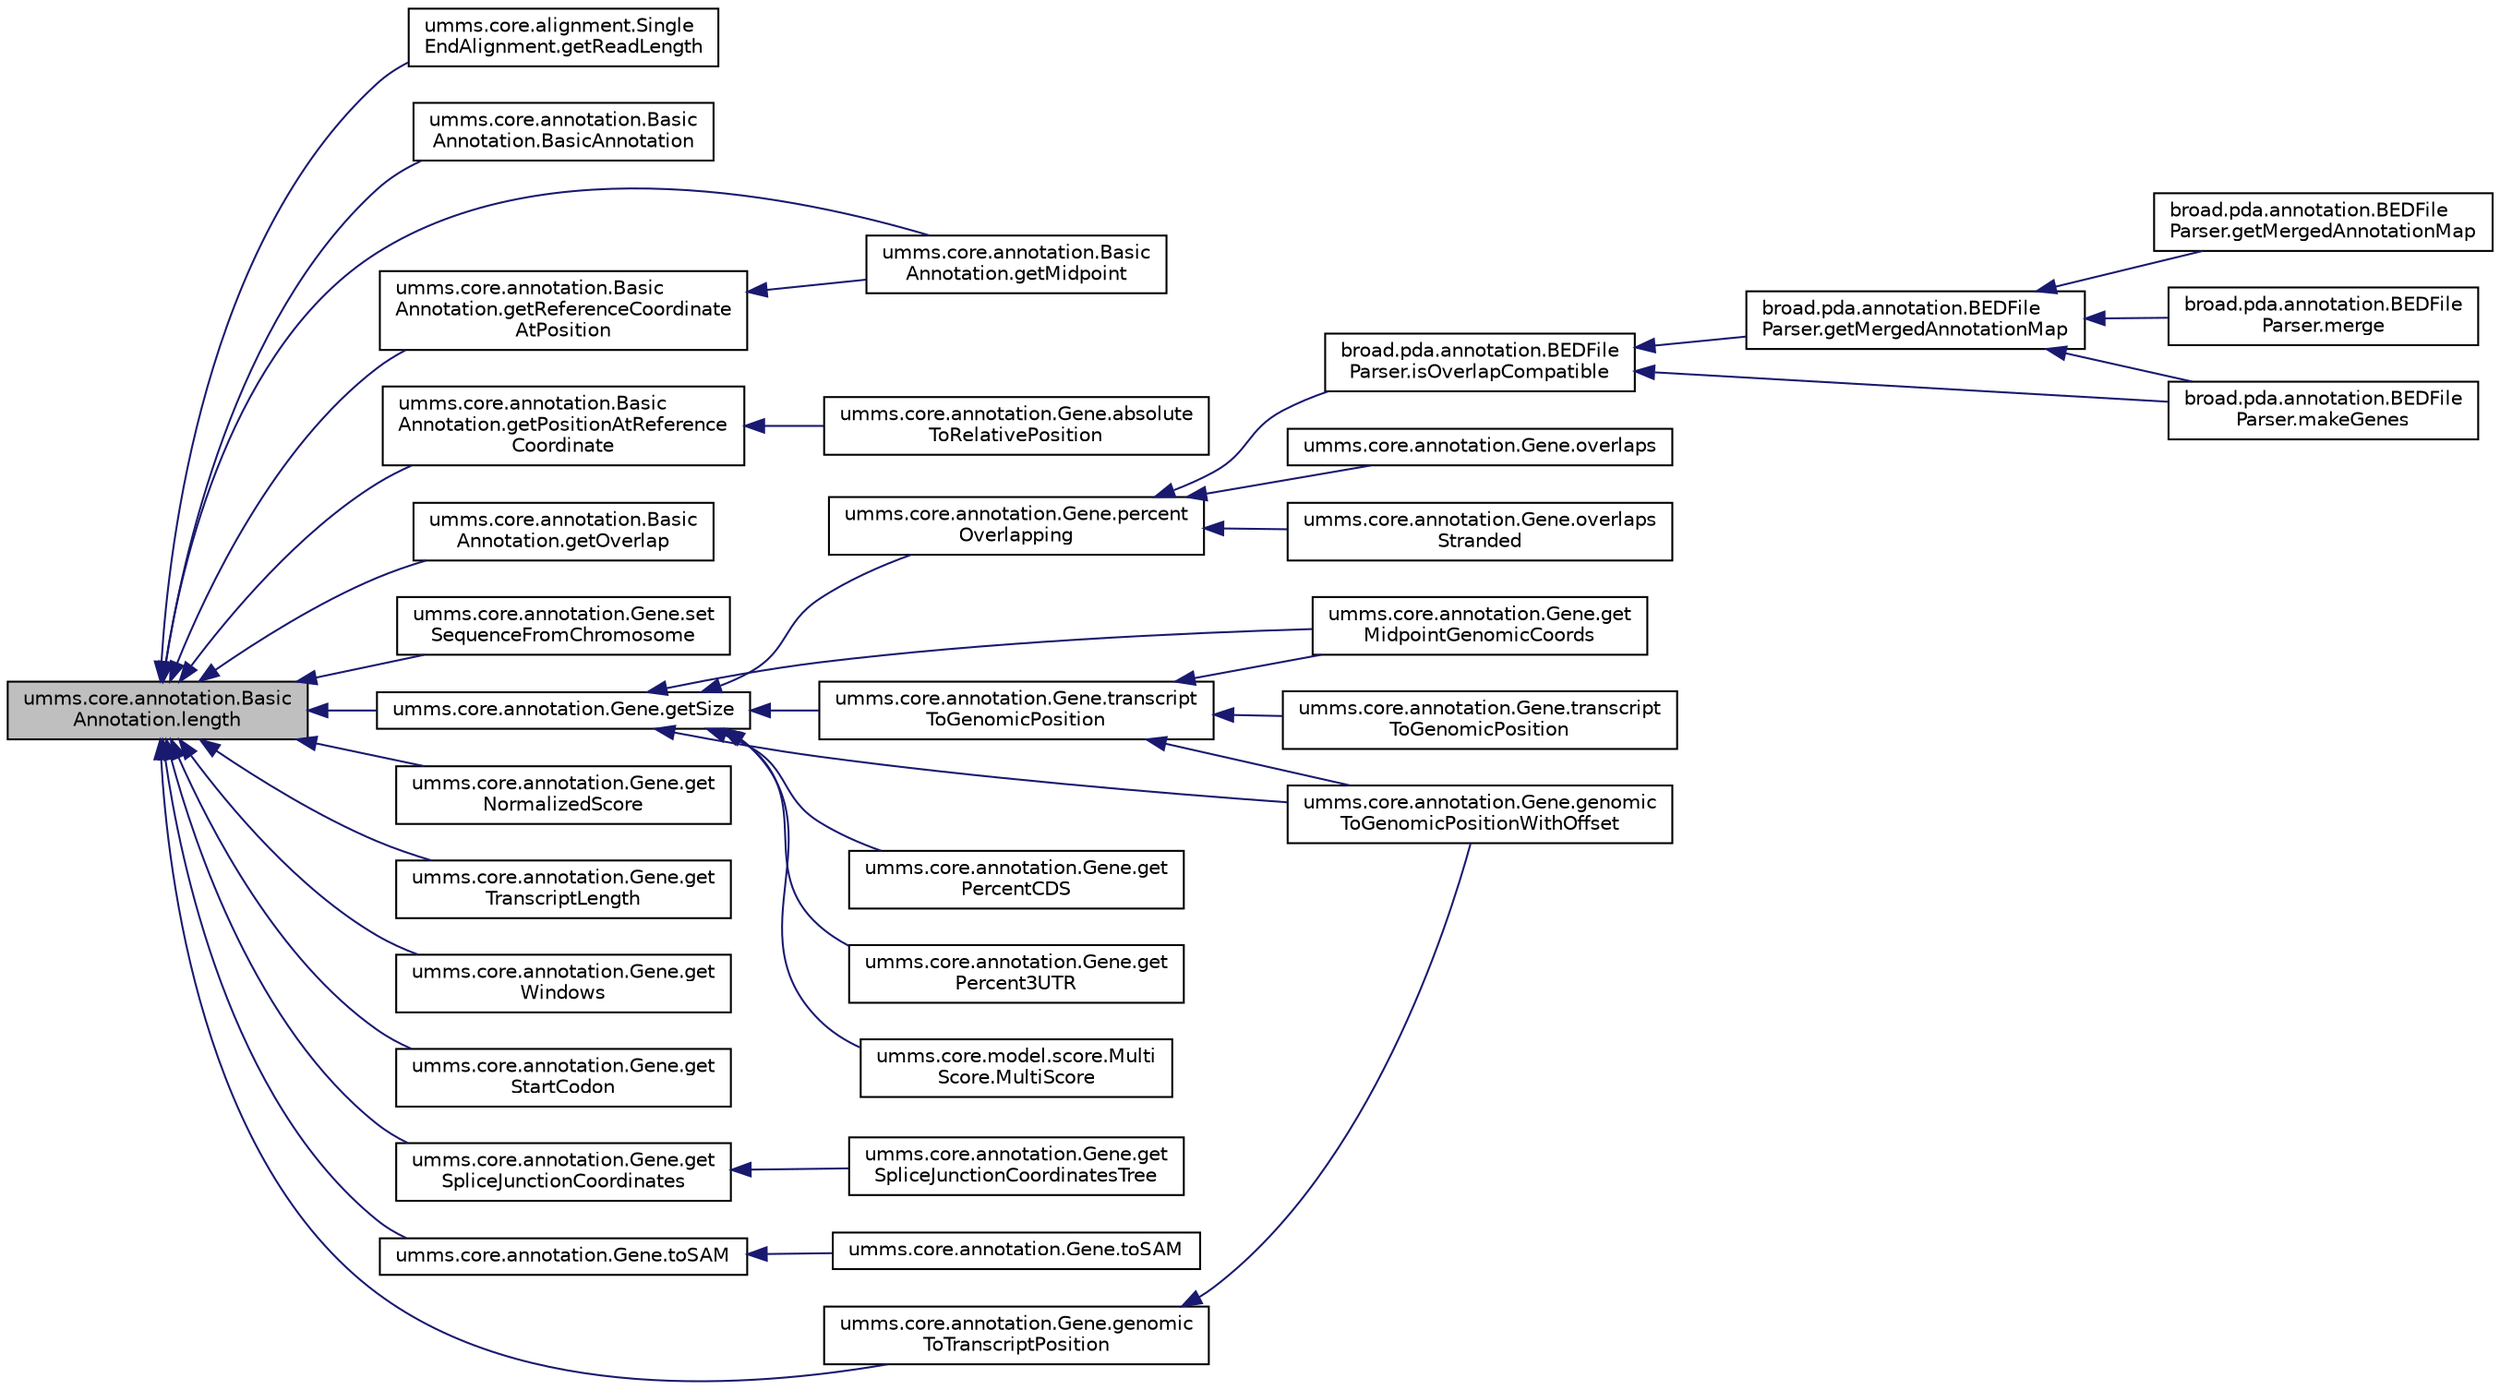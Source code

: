 digraph "umms.core.annotation.BasicAnnotation.length"
{
  edge [fontname="Helvetica",fontsize="10",labelfontname="Helvetica",labelfontsize="10"];
  node [fontname="Helvetica",fontsize="10",shape=record];
  rankdir="LR";
  Node1 [label="umms.core.annotation.Basic\lAnnotation.length",height=0.2,width=0.4,color="black", fillcolor="grey75", style="filled" fontcolor="black"];
  Node1 -> Node2 [dir="back",color="midnightblue",fontsize="10",style="solid",fontname="Helvetica"];
  Node2 [label="umms.core.alignment.Single\lEndAlignment.getReadLength",height=0.2,width=0.4,color="black", fillcolor="white", style="filled",URL="$classumms_1_1core_1_1alignment_1_1_single_end_alignment.html#a7947c9515e3e23e7edf4e16249f3d394"];
  Node1 -> Node3 [dir="back",color="midnightblue",fontsize="10",style="solid",fontname="Helvetica"];
  Node3 [label="umms.core.annotation.Basic\lAnnotation.BasicAnnotation",height=0.2,width=0.4,color="black", fillcolor="white", style="filled",URL="$classumms_1_1core_1_1annotation_1_1_basic_annotation.html#a2d9ba308c05e51125f286f4d575d0a60"];
  Node1 -> Node4 [dir="back",color="midnightblue",fontsize="10",style="solid",fontname="Helvetica"];
  Node4 [label="umms.core.annotation.Basic\lAnnotation.getMidpoint",height=0.2,width=0.4,color="black", fillcolor="white", style="filled",URL="$classumms_1_1core_1_1annotation_1_1_basic_annotation.html#acf96ec93c503abe161f40e346992fe68"];
  Node1 -> Node5 [dir="back",color="midnightblue",fontsize="10",style="solid",fontname="Helvetica"];
  Node5 [label="umms.core.annotation.Basic\lAnnotation.getReferenceCoordinate\lAtPosition",height=0.2,width=0.4,color="black", fillcolor="white", style="filled",URL="$classumms_1_1core_1_1annotation_1_1_basic_annotation.html#a97c73f4d65360b36306293e770c16f2a"];
  Node5 -> Node4 [dir="back",color="midnightblue",fontsize="10",style="solid",fontname="Helvetica"];
  Node1 -> Node6 [dir="back",color="midnightblue",fontsize="10",style="solid",fontname="Helvetica"];
  Node6 [label="umms.core.annotation.Basic\lAnnotation.getPositionAtReference\lCoordinate",height=0.2,width=0.4,color="black", fillcolor="white", style="filled",URL="$classumms_1_1core_1_1annotation_1_1_basic_annotation.html#ae69c53e957652448229c91fc0e56fa73"];
  Node6 -> Node7 [dir="back",color="midnightblue",fontsize="10",style="solid",fontname="Helvetica"];
  Node7 [label="umms.core.annotation.Gene.absolute\lToRelativePosition",height=0.2,width=0.4,color="black", fillcolor="white", style="filled",URL="$classumms_1_1core_1_1annotation_1_1_gene.html#ace01f1a5b8413926a90d4e02eedc7e2e"];
  Node1 -> Node8 [dir="back",color="midnightblue",fontsize="10",style="solid",fontname="Helvetica"];
  Node8 [label="umms.core.annotation.Basic\lAnnotation.getOverlap",height=0.2,width=0.4,color="black", fillcolor="white", style="filled",URL="$classumms_1_1core_1_1annotation_1_1_basic_annotation.html#a23906f94da29ba7bd51a057b822fe916"];
  Node1 -> Node9 [dir="back",color="midnightblue",fontsize="10",style="solid",fontname="Helvetica"];
  Node9 [label="umms.core.annotation.Gene.set\lSequenceFromChromosome",height=0.2,width=0.4,color="black", fillcolor="white", style="filled",URL="$classumms_1_1core_1_1annotation_1_1_gene.html#a40aea7af10672b2b9c85a29ecaca3dad"];
  Node1 -> Node10 [dir="back",color="midnightblue",fontsize="10",style="solid",fontname="Helvetica"];
  Node10 [label="umms.core.annotation.Gene.getSize",height=0.2,width=0.4,color="black", fillcolor="white", style="filled",URL="$classumms_1_1core_1_1annotation_1_1_gene.html#a9e791756126fb65d791fe6c3620535b8"];
  Node10 -> Node11 [dir="back",color="midnightblue",fontsize="10",style="solid",fontname="Helvetica"];
  Node11 [label="umms.core.annotation.Gene.percent\lOverlapping",height=0.2,width=0.4,color="black", fillcolor="white", style="filled",URL="$classumms_1_1core_1_1annotation_1_1_gene.html#a86eb52fc8956125ad9cc466e74a61717"];
  Node11 -> Node12 [dir="back",color="midnightblue",fontsize="10",style="solid",fontname="Helvetica"];
  Node12 [label="broad.pda.annotation.BEDFile\lParser.isOverlapCompatible",height=0.2,width=0.4,color="black", fillcolor="white", style="filled",URL="$classbroad_1_1pda_1_1annotation_1_1_b_e_d_file_parser.html#a80bdec41f0a829196cee03fc498b6eb3"];
  Node12 -> Node13 [dir="back",color="midnightblue",fontsize="10",style="solid",fontname="Helvetica"];
  Node13 [label="broad.pda.annotation.BEDFile\lParser.getMergedAnnotationMap",height=0.2,width=0.4,color="black", fillcolor="white", style="filled",URL="$classbroad_1_1pda_1_1annotation_1_1_b_e_d_file_parser.html#ab4cead55423bc92714e6761c144bc2a8"];
  Node13 -> Node14 [dir="back",color="midnightblue",fontsize="10",style="solid",fontname="Helvetica"];
  Node14 [label="broad.pda.annotation.BEDFile\lParser.getMergedAnnotationMap",height=0.2,width=0.4,color="black", fillcolor="white", style="filled",URL="$classbroad_1_1pda_1_1annotation_1_1_b_e_d_file_parser.html#acee04f1f087d3e473c830d92b5e23fd0"];
  Node13 -> Node15 [dir="back",color="midnightblue",fontsize="10",style="solid",fontname="Helvetica"];
  Node15 [label="broad.pda.annotation.BEDFile\lParser.makeGenes",height=0.2,width=0.4,color="black", fillcolor="white", style="filled",URL="$classbroad_1_1pda_1_1annotation_1_1_b_e_d_file_parser.html#a0d1ef53e95c6fc5fd889fdd566d307e8"];
  Node13 -> Node16 [dir="back",color="midnightblue",fontsize="10",style="solid",fontname="Helvetica"];
  Node16 [label="broad.pda.annotation.BEDFile\lParser.merge",height=0.2,width=0.4,color="black", fillcolor="white", style="filled",URL="$classbroad_1_1pda_1_1annotation_1_1_b_e_d_file_parser.html#a75d88890a89e815e0dd41134c8eb29e1"];
  Node12 -> Node15 [dir="back",color="midnightblue",fontsize="10",style="solid",fontname="Helvetica"];
  Node11 -> Node17 [dir="back",color="midnightblue",fontsize="10",style="solid",fontname="Helvetica"];
  Node17 [label="umms.core.annotation.Gene.overlaps",height=0.2,width=0.4,color="black", fillcolor="white", style="filled",URL="$classumms_1_1core_1_1annotation_1_1_gene.html#ae3f679245171e936786dc8557a42a595"];
  Node11 -> Node18 [dir="back",color="midnightblue",fontsize="10",style="solid",fontname="Helvetica"];
  Node18 [label="umms.core.annotation.Gene.overlaps\lStranded",height=0.2,width=0.4,color="black", fillcolor="white", style="filled",URL="$classumms_1_1core_1_1annotation_1_1_gene.html#a54b34b8b06efc355b3a0c0d7a4291d46"];
  Node10 -> Node19 [dir="back",color="midnightblue",fontsize="10",style="solid",fontname="Helvetica"];
  Node19 [label="umms.core.annotation.Gene.transcript\lToGenomicPosition",height=0.2,width=0.4,color="black", fillcolor="white", style="filled",URL="$classumms_1_1core_1_1annotation_1_1_gene.html#ad12935fea9cdb57e8ef9ae283777f31f"];
  Node19 -> Node20 [dir="back",color="midnightblue",fontsize="10",style="solid",fontname="Helvetica"];
  Node20 [label="umms.core.annotation.Gene.get\lMidpointGenomicCoords",height=0.2,width=0.4,color="black", fillcolor="white", style="filled",URL="$classumms_1_1core_1_1annotation_1_1_gene.html#ac26fe7612bd2bafe2c58ffb088a3ddef"];
  Node19 -> Node21 [dir="back",color="midnightblue",fontsize="10",style="solid",fontname="Helvetica"];
  Node21 [label="umms.core.annotation.Gene.transcript\lToGenomicPosition",height=0.2,width=0.4,color="black", fillcolor="white", style="filled",URL="$classumms_1_1core_1_1annotation_1_1_gene.html#ab39e50ecf3b00dbf0a984b956d8a5d0d"];
  Node19 -> Node22 [dir="back",color="midnightblue",fontsize="10",style="solid",fontname="Helvetica"];
  Node22 [label="umms.core.annotation.Gene.genomic\lToGenomicPositionWithOffset",height=0.2,width=0.4,color="black", fillcolor="white", style="filled",URL="$classumms_1_1core_1_1annotation_1_1_gene.html#a24c4baf757d1fec374f8d7cfad9f1578"];
  Node10 -> Node20 [dir="back",color="midnightblue",fontsize="10",style="solid",fontname="Helvetica"];
  Node10 -> Node22 [dir="back",color="midnightblue",fontsize="10",style="solid",fontname="Helvetica"];
  Node10 -> Node23 [dir="back",color="midnightblue",fontsize="10",style="solid",fontname="Helvetica"];
  Node23 [label="umms.core.annotation.Gene.get\lPercentCDS",height=0.2,width=0.4,color="black", fillcolor="white", style="filled",URL="$classumms_1_1core_1_1annotation_1_1_gene.html#ac62559d5d9adc8f6b3f8ac9da7d41a54"];
  Node10 -> Node24 [dir="back",color="midnightblue",fontsize="10",style="solid",fontname="Helvetica"];
  Node24 [label="umms.core.annotation.Gene.get\lPercent3UTR",height=0.2,width=0.4,color="black", fillcolor="white", style="filled",URL="$classumms_1_1core_1_1annotation_1_1_gene.html#aadc804eb8e2ac39c271509a51b1091ef"];
  Node10 -> Node25 [dir="back",color="midnightblue",fontsize="10",style="solid",fontname="Helvetica"];
  Node25 [label="umms.core.model.score.Multi\lScore.MultiScore",height=0.2,width=0.4,color="black", fillcolor="white", style="filled",URL="$classumms_1_1core_1_1model_1_1score_1_1_multi_score.html#ac2aad63f4611ea9f4832467fd1670c26"];
  Node1 -> Node26 [dir="back",color="midnightblue",fontsize="10",style="solid",fontname="Helvetica"];
  Node26 [label="umms.core.annotation.Gene.get\lNormalizedScore",height=0.2,width=0.4,color="black", fillcolor="white", style="filled",URL="$classumms_1_1core_1_1annotation_1_1_gene.html#a4b2cdaf4a39c83bd8e6ae4f480ef7c76"];
  Node1 -> Node27 [dir="back",color="midnightblue",fontsize="10",style="solid",fontname="Helvetica"];
  Node27 [label="umms.core.annotation.Gene.get\lTranscriptLength",height=0.2,width=0.4,color="black", fillcolor="white", style="filled",URL="$classumms_1_1core_1_1annotation_1_1_gene.html#ad286d775edabc4009f3590f93acd8e89"];
  Node1 -> Node28 [dir="back",color="midnightblue",fontsize="10",style="solid",fontname="Helvetica"];
  Node28 [label="umms.core.annotation.Gene.get\lWindows",height=0.2,width=0.4,color="black", fillcolor="white", style="filled",URL="$classumms_1_1core_1_1annotation_1_1_gene.html#a296bd8542ee7397933d6dc58117f2bc0"];
  Node1 -> Node29 [dir="back",color="midnightblue",fontsize="10",style="solid",fontname="Helvetica"];
  Node29 [label="umms.core.annotation.Gene.get\lStartCodon",height=0.2,width=0.4,color="black", fillcolor="white", style="filled",URL="$classumms_1_1core_1_1annotation_1_1_gene.html#a66af3f09f9f1adfc842397613d1e5ff7"];
  Node1 -> Node30 [dir="back",color="midnightblue",fontsize="10",style="solid",fontname="Helvetica"];
  Node30 [label="umms.core.annotation.Gene.get\lSpliceJunctionCoordinates",height=0.2,width=0.4,color="black", fillcolor="white", style="filled",URL="$classumms_1_1core_1_1annotation_1_1_gene.html#ad68c6ca26f7595432240b8b77b88253f"];
  Node30 -> Node31 [dir="back",color="midnightblue",fontsize="10",style="solid",fontname="Helvetica"];
  Node31 [label="umms.core.annotation.Gene.get\lSpliceJunctionCoordinatesTree",height=0.2,width=0.4,color="black", fillcolor="white", style="filled",URL="$classumms_1_1core_1_1annotation_1_1_gene.html#a86b6200a444bfcd32520596ae38b1db7"];
  Node1 -> Node32 [dir="back",color="midnightblue",fontsize="10",style="solid",fontname="Helvetica"];
  Node32 [label="umms.core.annotation.Gene.toSAM",height=0.2,width=0.4,color="black", fillcolor="white", style="filled",URL="$classumms_1_1core_1_1annotation_1_1_gene.html#a7111a9fa6fe68ef711f3ffaee4950f82"];
  Node32 -> Node33 [dir="back",color="midnightblue",fontsize="10",style="solid",fontname="Helvetica"];
  Node33 [label="umms.core.annotation.Gene.toSAM",height=0.2,width=0.4,color="black", fillcolor="white", style="filled",URL="$classumms_1_1core_1_1annotation_1_1_gene.html#ae429e2d677bfc7f60d896846fddc6268"];
  Node1 -> Node34 [dir="back",color="midnightblue",fontsize="10",style="solid",fontname="Helvetica"];
  Node34 [label="umms.core.annotation.Gene.genomic\lToTranscriptPosition",height=0.2,width=0.4,color="black", fillcolor="white", style="filled",URL="$classumms_1_1core_1_1annotation_1_1_gene.html#a30c16cb2d10856f49e7d79d15f2da795"];
  Node34 -> Node22 [dir="back",color="midnightblue",fontsize="10",style="solid",fontname="Helvetica"];
}
